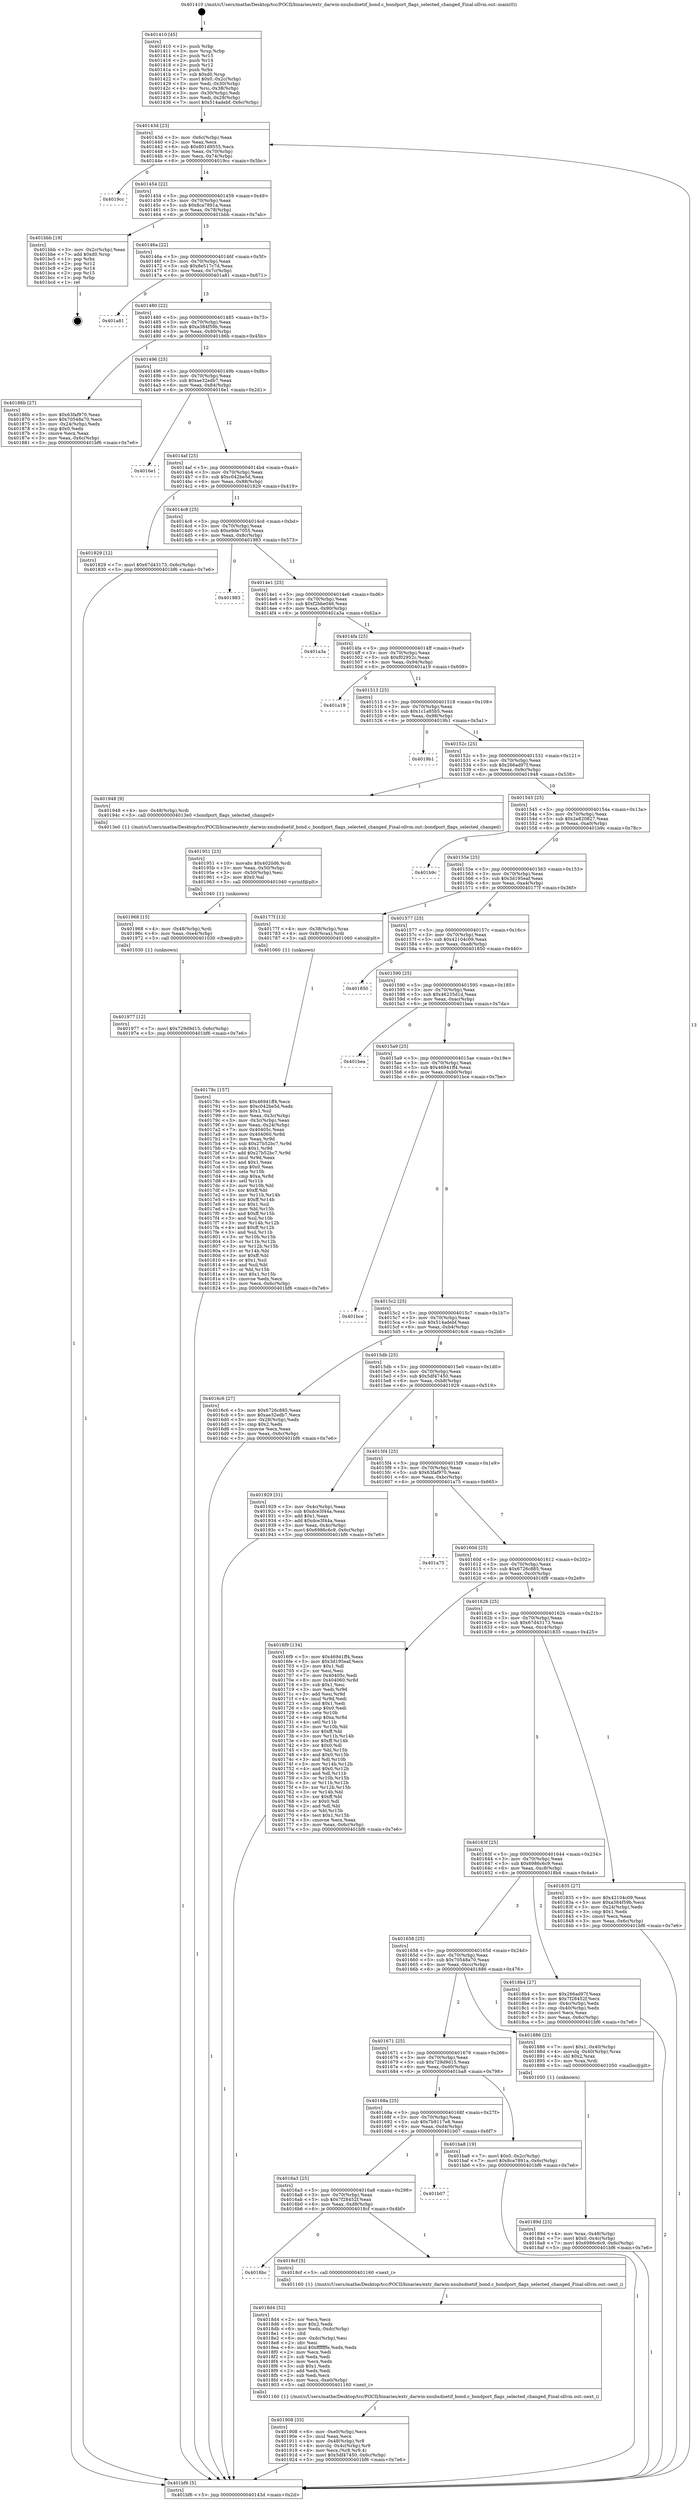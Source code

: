 digraph "0x401410" {
  label = "0x401410 (/mnt/c/Users/mathe/Desktop/tcc/POCII/binaries/extr_darwin-xnubsdnetif_bond.c_bondport_flags_selected_changed_Final-ollvm.out::main(0))"
  labelloc = "t"
  node[shape=record]

  Entry [label="",width=0.3,height=0.3,shape=circle,fillcolor=black,style=filled]
  "0x40143d" [label="{
     0x40143d [23]\l
     | [instrs]\l
     &nbsp;&nbsp;0x40143d \<+3\>: mov -0x6c(%rbp),%eax\l
     &nbsp;&nbsp;0x401440 \<+2\>: mov %eax,%ecx\l
     &nbsp;&nbsp;0x401442 \<+6\>: sub $0x801d9555,%ecx\l
     &nbsp;&nbsp;0x401448 \<+3\>: mov %eax,-0x70(%rbp)\l
     &nbsp;&nbsp;0x40144b \<+3\>: mov %ecx,-0x74(%rbp)\l
     &nbsp;&nbsp;0x40144e \<+6\>: je 00000000004019cc \<main+0x5bc\>\l
  }"]
  "0x4019cc" [label="{
     0x4019cc\l
  }", style=dashed]
  "0x401454" [label="{
     0x401454 [22]\l
     | [instrs]\l
     &nbsp;&nbsp;0x401454 \<+5\>: jmp 0000000000401459 \<main+0x49\>\l
     &nbsp;&nbsp;0x401459 \<+3\>: mov -0x70(%rbp),%eax\l
     &nbsp;&nbsp;0x40145c \<+5\>: sub $0x8ca7891a,%eax\l
     &nbsp;&nbsp;0x401461 \<+3\>: mov %eax,-0x78(%rbp)\l
     &nbsp;&nbsp;0x401464 \<+6\>: je 0000000000401bbb \<main+0x7ab\>\l
  }"]
  Exit [label="",width=0.3,height=0.3,shape=circle,fillcolor=black,style=filled,peripheries=2]
  "0x401bbb" [label="{
     0x401bbb [19]\l
     | [instrs]\l
     &nbsp;&nbsp;0x401bbb \<+3\>: mov -0x2c(%rbp),%eax\l
     &nbsp;&nbsp;0x401bbe \<+7\>: add $0xd0,%rsp\l
     &nbsp;&nbsp;0x401bc5 \<+1\>: pop %rbx\l
     &nbsp;&nbsp;0x401bc6 \<+2\>: pop %r12\l
     &nbsp;&nbsp;0x401bc8 \<+2\>: pop %r14\l
     &nbsp;&nbsp;0x401bca \<+2\>: pop %r15\l
     &nbsp;&nbsp;0x401bcc \<+1\>: pop %rbp\l
     &nbsp;&nbsp;0x401bcd \<+1\>: ret\l
  }"]
  "0x40146a" [label="{
     0x40146a [22]\l
     | [instrs]\l
     &nbsp;&nbsp;0x40146a \<+5\>: jmp 000000000040146f \<main+0x5f\>\l
     &nbsp;&nbsp;0x40146f \<+3\>: mov -0x70(%rbp),%eax\l
     &nbsp;&nbsp;0x401472 \<+5\>: sub $0x8e517c7d,%eax\l
     &nbsp;&nbsp;0x401477 \<+3\>: mov %eax,-0x7c(%rbp)\l
     &nbsp;&nbsp;0x40147a \<+6\>: je 0000000000401a81 \<main+0x671\>\l
  }"]
  "0x401977" [label="{
     0x401977 [12]\l
     | [instrs]\l
     &nbsp;&nbsp;0x401977 \<+7\>: movl $0x729d9d15,-0x6c(%rbp)\l
     &nbsp;&nbsp;0x40197e \<+5\>: jmp 0000000000401bf6 \<main+0x7e6\>\l
  }"]
  "0x401a81" [label="{
     0x401a81\l
  }", style=dashed]
  "0x401480" [label="{
     0x401480 [22]\l
     | [instrs]\l
     &nbsp;&nbsp;0x401480 \<+5\>: jmp 0000000000401485 \<main+0x75\>\l
     &nbsp;&nbsp;0x401485 \<+3\>: mov -0x70(%rbp),%eax\l
     &nbsp;&nbsp;0x401488 \<+5\>: sub $0xa384f59b,%eax\l
     &nbsp;&nbsp;0x40148d \<+3\>: mov %eax,-0x80(%rbp)\l
     &nbsp;&nbsp;0x401490 \<+6\>: je 000000000040186b \<main+0x45b\>\l
  }"]
  "0x401968" [label="{
     0x401968 [15]\l
     | [instrs]\l
     &nbsp;&nbsp;0x401968 \<+4\>: mov -0x48(%rbp),%rdi\l
     &nbsp;&nbsp;0x40196c \<+6\>: mov %eax,-0xe4(%rbp)\l
     &nbsp;&nbsp;0x401972 \<+5\>: call 0000000000401030 \<free@plt\>\l
     | [calls]\l
     &nbsp;&nbsp;0x401030 \{1\} (unknown)\l
  }"]
  "0x40186b" [label="{
     0x40186b [27]\l
     | [instrs]\l
     &nbsp;&nbsp;0x40186b \<+5\>: mov $0x63faf970,%eax\l
     &nbsp;&nbsp;0x401870 \<+5\>: mov $0x70548a70,%ecx\l
     &nbsp;&nbsp;0x401875 \<+3\>: mov -0x24(%rbp),%edx\l
     &nbsp;&nbsp;0x401878 \<+3\>: cmp $0x0,%edx\l
     &nbsp;&nbsp;0x40187b \<+3\>: cmove %ecx,%eax\l
     &nbsp;&nbsp;0x40187e \<+3\>: mov %eax,-0x6c(%rbp)\l
     &nbsp;&nbsp;0x401881 \<+5\>: jmp 0000000000401bf6 \<main+0x7e6\>\l
  }"]
  "0x401496" [label="{
     0x401496 [25]\l
     | [instrs]\l
     &nbsp;&nbsp;0x401496 \<+5\>: jmp 000000000040149b \<main+0x8b\>\l
     &nbsp;&nbsp;0x40149b \<+3\>: mov -0x70(%rbp),%eax\l
     &nbsp;&nbsp;0x40149e \<+5\>: sub $0xae32edb7,%eax\l
     &nbsp;&nbsp;0x4014a3 \<+6\>: mov %eax,-0x84(%rbp)\l
     &nbsp;&nbsp;0x4014a9 \<+6\>: je 00000000004016e1 \<main+0x2d1\>\l
  }"]
  "0x401951" [label="{
     0x401951 [23]\l
     | [instrs]\l
     &nbsp;&nbsp;0x401951 \<+10\>: movabs $0x4020d6,%rdi\l
     &nbsp;&nbsp;0x40195b \<+3\>: mov %eax,-0x50(%rbp)\l
     &nbsp;&nbsp;0x40195e \<+3\>: mov -0x50(%rbp),%esi\l
     &nbsp;&nbsp;0x401961 \<+2\>: mov $0x0,%al\l
     &nbsp;&nbsp;0x401963 \<+5\>: call 0000000000401040 \<printf@plt\>\l
     | [calls]\l
     &nbsp;&nbsp;0x401040 \{1\} (unknown)\l
  }"]
  "0x4016e1" [label="{
     0x4016e1\l
  }", style=dashed]
  "0x4014af" [label="{
     0x4014af [25]\l
     | [instrs]\l
     &nbsp;&nbsp;0x4014af \<+5\>: jmp 00000000004014b4 \<main+0xa4\>\l
     &nbsp;&nbsp;0x4014b4 \<+3\>: mov -0x70(%rbp),%eax\l
     &nbsp;&nbsp;0x4014b7 \<+5\>: sub $0xc042be5d,%eax\l
     &nbsp;&nbsp;0x4014bc \<+6\>: mov %eax,-0x88(%rbp)\l
     &nbsp;&nbsp;0x4014c2 \<+6\>: je 0000000000401829 \<main+0x419\>\l
  }"]
  "0x401908" [label="{
     0x401908 [33]\l
     | [instrs]\l
     &nbsp;&nbsp;0x401908 \<+6\>: mov -0xe0(%rbp),%ecx\l
     &nbsp;&nbsp;0x40190e \<+3\>: imul %eax,%ecx\l
     &nbsp;&nbsp;0x401911 \<+4\>: mov -0x48(%rbp),%r8\l
     &nbsp;&nbsp;0x401915 \<+4\>: movslq -0x4c(%rbp),%r9\l
     &nbsp;&nbsp;0x401919 \<+4\>: mov %ecx,(%r8,%r9,4)\l
     &nbsp;&nbsp;0x40191d \<+7\>: movl $0x5df47450,-0x6c(%rbp)\l
     &nbsp;&nbsp;0x401924 \<+5\>: jmp 0000000000401bf6 \<main+0x7e6\>\l
  }"]
  "0x401829" [label="{
     0x401829 [12]\l
     | [instrs]\l
     &nbsp;&nbsp;0x401829 \<+7\>: movl $0x67d43173,-0x6c(%rbp)\l
     &nbsp;&nbsp;0x401830 \<+5\>: jmp 0000000000401bf6 \<main+0x7e6\>\l
  }"]
  "0x4014c8" [label="{
     0x4014c8 [25]\l
     | [instrs]\l
     &nbsp;&nbsp;0x4014c8 \<+5\>: jmp 00000000004014cd \<main+0xbd\>\l
     &nbsp;&nbsp;0x4014cd \<+3\>: mov -0x70(%rbp),%eax\l
     &nbsp;&nbsp;0x4014d0 \<+5\>: sub $0xe9de7055,%eax\l
     &nbsp;&nbsp;0x4014d5 \<+6\>: mov %eax,-0x8c(%rbp)\l
     &nbsp;&nbsp;0x4014db \<+6\>: je 0000000000401983 \<main+0x573\>\l
  }"]
  "0x4018d4" [label="{
     0x4018d4 [52]\l
     | [instrs]\l
     &nbsp;&nbsp;0x4018d4 \<+2\>: xor %ecx,%ecx\l
     &nbsp;&nbsp;0x4018d6 \<+5\>: mov $0x2,%edx\l
     &nbsp;&nbsp;0x4018db \<+6\>: mov %edx,-0xdc(%rbp)\l
     &nbsp;&nbsp;0x4018e1 \<+1\>: cltd\l
     &nbsp;&nbsp;0x4018e2 \<+6\>: mov -0xdc(%rbp),%esi\l
     &nbsp;&nbsp;0x4018e8 \<+2\>: idiv %esi\l
     &nbsp;&nbsp;0x4018ea \<+6\>: imul $0xfffffffe,%edx,%edx\l
     &nbsp;&nbsp;0x4018f0 \<+2\>: mov %ecx,%edi\l
     &nbsp;&nbsp;0x4018f2 \<+2\>: sub %edx,%edi\l
     &nbsp;&nbsp;0x4018f4 \<+2\>: mov %ecx,%edx\l
     &nbsp;&nbsp;0x4018f6 \<+3\>: sub $0x1,%edx\l
     &nbsp;&nbsp;0x4018f9 \<+2\>: add %edx,%edi\l
     &nbsp;&nbsp;0x4018fb \<+2\>: sub %edi,%ecx\l
     &nbsp;&nbsp;0x4018fd \<+6\>: mov %ecx,-0xe0(%rbp)\l
     &nbsp;&nbsp;0x401903 \<+5\>: call 0000000000401160 \<next_i\>\l
     | [calls]\l
     &nbsp;&nbsp;0x401160 \{1\} (/mnt/c/Users/mathe/Desktop/tcc/POCII/binaries/extr_darwin-xnubsdnetif_bond.c_bondport_flags_selected_changed_Final-ollvm.out::next_i)\l
  }"]
  "0x401983" [label="{
     0x401983\l
  }", style=dashed]
  "0x4014e1" [label="{
     0x4014e1 [25]\l
     | [instrs]\l
     &nbsp;&nbsp;0x4014e1 \<+5\>: jmp 00000000004014e6 \<main+0xd6\>\l
     &nbsp;&nbsp;0x4014e6 \<+3\>: mov -0x70(%rbp),%eax\l
     &nbsp;&nbsp;0x4014e9 \<+5\>: sub $0xf2bbe046,%eax\l
     &nbsp;&nbsp;0x4014ee \<+6\>: mov %eax,-0x90(%rbp)\l
     &nbsp;&nbsp;0x4014f4 \<+6\>: je 0000000000401a3a \<main+0x62a\>\l
  }"]
  "0x4016bc" [label="{
     0x4016bc\l
  }", style=dashed]
  "0x401a3a" [label="{
     0x401a3a\l
  }", style=dashed]
  "0x4014fa" [label="{
     0x4014fa [25]\l
     | [instrs]\l
     &nbsp;&nbsp;0x4014fa \<+5\>: jmp 00000000004014ff \<main+0xef\>\l
     &nbsp;&nbsp;0x4014ff \<+3\>: mov -0x70(%rbp),%eax\l
     &nbsp;&nbsp;0x401502 \<+5\>: sub $0xf02952c,%eax\l
     &nbsp;&nbsp;0x401507 \<+6\>: mov %eax,-0x94(%rbp)\l
     &nbsp;&nbsp;0x40150d \<+6\>: je 0000000000401a19 \<main+0x609\>\l
  }"]
  "0x4018cf" [label="{
     0x4018cf [5]\l
     | [instrs]\l
     &nbsp;&nbsp;0x4018cf \<+5\>: call 0000000000401160 \<next_i\>\l
     | [calls]\l
     &nbsp;&nbsp;0x401160 \{1\} (/mnt/c/Users/mathe/Desktop/tcc/POCII/binaries/extr_darwin-xnubsdnetif_bond.c_bondport_flags_selected_changed_Final-ollvm.out::next_i)\l
  }"]
  "0x401a19" [label="{
     0x401a19\l
  }", style=dashed]
  "0x401513" [label="{
     0x401513 [25]\l
     | [instrs]\l
     &nbsp;&nbsp;0x401513 \<+5\>: jmp 0000000000401518 \<main+0x108\>\l
     &nbsp;&nbsp;0x401518 \<+3\>: mov -0x70(%rbp),%eax\l
     &nbsp;&nbsp;0x40151b \<+5\>: sub $0x1c1a85b5,%eax\l
     &nbsp;&nbsp;0x401520 \<+6\>: mov %eax,-0x98(%rbp)\l
     &nbsp;&nbsp;0x401526 \<+6\>: je 00000000004019b1 \<main+0x5a1\>\l
  }"]
  "0x4016a3" [label="{
     0x4016a3 [25]\l
     | [instrs]\l
     &nbsp;&nbsp;0x4016a3 \<+5\>: jmp 00000000004016a8 \<main+0x298\>\l
     &nbsp;&nbsp;0x4016a8 \<+3\>: mov -0x70(%rbp),%eax\l
     &nbsp;&nbsp;0x4016ab \<+5\>: sub $0x7f28452f,%eax\l
     &nbsp;&nbsp;0x4016b0 \<+6\>: mov %eax,-0xd8(%rbp)\l
     &nbsp;&nbsp;0x4016b6 \<+6\>: je 00000000004018cf \<main+0x4bf\>\l
  }"]
  "0x4019b1" [label="{
     0x4019b1\l
  }", style=dashed]
  "0x40152c" [label="{
     0x40152c [25]\l
     | [instrs]\l
     &nbsp;&nbsp;0x40152c \<+5\>: jmp 0000000000401531 \<main+0x121\>\l
     &nbsp;&nbsp;0x401531 \<+3\>: mov -0x70(%rbp),%eax\l
     &nbsp;&nbsp;0x401534 \<+5\>: sub $0x266ad97f,%eax\l
     &nbsp;&nbsp;0x401539 \<+6\>: mov %eax,-0x9c(%rbp)\l
     &nbsp;&nbsp;0x40153f \<+6\>: je 0000000000401948 \<main+0x538\>\l
  }"]
  "0x401b07" [label="{
     0x401b07\l
  }", style=dashed]
  "0x401948" [label="{
     0x401948 [9]\l
     | [instrs]\l
     &nbsp;&nbsp;0x401948 \<+4\>: mov -0x48(%rbp),%rdi\l
     &nbsp;&nbsp;0x40194c \<+5\>: call 00000000004013e0 \<bondport_flags_selected_changed\>\l
     | [calls]\l
     &nbsp;&nbsp;0x4013e0 \{1\} (/mnt/c/Users/mathe/Desktop/tcc/POCII/binaries/extr_darwin-xnubsdnetif_bond.c_bondport_flags_selected_changed_Final-ollvm.out::bondport_flags_selected_changed)\l
  }"]
  "0x401545" [label="{
     0x401545 [25]\l
     | [instrs]\l
     &nbsp;&nbsp;0x401545 \<+5\>: jmp 000000000040154a \<main+0x13a\>\l
     &nbsp;&nbsp;0x40154a \<+3\>: mov -0x70(%rbp),%eax\l
     &nbsp;&nbsp;0x40154d \<+5\>: sub $0x2e820827,%eax\l
     &nbsp;&nbsp;0x401552 \<+6\>: mov %eax,-0xa0(%rbp)\l
     &nbsp;&nbsp;0x401558 \<+6\>: je 0000000000401b9c \<main+0x78c\>\l
  }"]
  "0x40168a" [label="{
     0x40168a [25]\l
     | [instrs]\l
     &nbsp;&nbsp;0x40168a \<+5\>: jmp 000000000040168f \<main+0x27f\>\l
     &nbsp;&nbsp;0x40168f \<+3\>: mov -0x70(%rbp),%eax\l
     &nbsp;&nbsp;0x401692 \<+5\>: sub $0x7b9117e8,%eax\l
     &nbsp;&nbsp;0x401697 \<+6\>: mov %eax,-0xd4(%rbp)\l
     &nbsp;&nbsp;0x40169d \<+6\>: je 0000000000401b07 \<main+0x6f7\>\l
  }"]
  "0x401b9c" [label="{
     0x401b9c\l
  }", style=dashed]
  "0x40155e" [label="{
     0x40155e [25]\l
     | [instrs]\l
     &nbsp;&nbsp;0x40155e \<+5\>: jmp 0000000000401563 \<main+0x153\>\l
     &nbsp;&nbsp;0x401563 \<+3\>: mov -0x70(%rbp),%eax\l
     &nbsp;&nbsp;0x401566 \<+5\>: sub $0x3d195eaf,%eax\l
     &nbsp;&nbsp;0x40156b \<+6\>: mov %eax,-0xa4(%rbp)\l
     &nbsp;&nbsp;0x401571 \<+6\>: je 000000000040177f \<main+0x36f\>\l
  }"]
  "0x401ba8" [label="{
     0x401ba8 [19]\l
     | [instrs]\l
     &nbsp;&nbsp;0x401ba8 \<+7\>: movl $0x0,-0x2c(%rbp)\l
     &nbsp;&nbsp;0x401baf \<+7\>: movl $0x8ca7891a,-0x6c(%rbp)\l
     &nbsp;&nbsp;0x401bb6 \<+5\>: jmp 0000000000401bf6 \<main+0x7e6\>\l
  }"]
  "0x40177f" [label="{
     0x40177f [13]\l
     | [instrs]\l
     &nbsp;&nbsp;0x40177f \<+4\>: mov -0x38(%rbp),%rax\l
     &nbsp;&nbsp;0x401783 \<+4\>: mov 0x8(%rax),%rdi\l
     &nbsp;&nbsp;0x401787 \<+5\>: call 0000000000401060 \<atoi@plt\>\l
     | [calls]\l
     &nbsp;&nbsp;0x401060 \{1\} (unknown)\l
  }"]
  "0x401577" [label="{
     0x401577 [25]\l
     | [instrs]\l
     &nbsp;&nbsp;0x401577 \<+5\>: jmp 000000000040157c \<main+0x16c\>\l
     &nbsp;&nbsp;0x40157c \<+3\>: mov -0x70(%rbp),%eax\l
     &nbsp;&nbsp;0x40157f \<+5\>: sub $0x42104c09,%eax\l
     &nbsp;&nbsp;0x401584 \<+6\>: mov %eax,-0xa8(%rbp)\l
     &nbsp;&nbsp;0x40158a \<+6\>: je 0000000000401850 \<main+0x440\>\l
  }"]
  "0x40189d" [label="{
     0x40189d [23]\l
     | [instrs]\l
     &nbsp;&nbsp;0x40189d \<+4\>: mov %rax,-0x48(%rbp)\l
     &nbsp;&nbsp;0x4018a1 \<+7\>: movl $0x0,-0x4c(%rbp)\l
     &nbsp;&nbsp;0x4018a8 \<+7\>: movl $0x6986c6c9,-0x6c(%rbp)\l
     &nbsp;&nbsp;0x4018af \<+5\>: jmp 0000000000401bf6 \<main+0x7e6\>\l
  }"]
  "0x401850" [label="{
     0x401850\l
  }", style=dashed]
  "0x401590" [label="{
     0x401590 [25]\l
     | [instrs]\l
     &nbsp;&nbsp;0x401590 \<+5\>: jmp 0000000000401595 \<main+0x185\>\l
     &nbsp;&nbsp;0x401595 \<+3\>: mov -0x70(%rbp),%eax\l
     &nbsp;&nbsp;0x401598 \<+5\>: sub $0x46235d1d,%eax\l
     &nbsp;&nbsp;0x40159d \<+6\>: mov %eax,-0xac(%rbp)\l
     &nbsp;&nbsp;0x4015a3 \<+6\>: je 0000000000401bea \<main+0x7da\>\l
  }"]
  "0x401671" [label="{
     0x401671 [25]\l
     | [instrs]\l
     &nbsp;&nbsp;0x401671 \<+5\>: jmp 0000000000401676 \<main+0x266\>\l
     &nbsp;&nbsp;0x401676 \<+3\>: mov -0x70(%rbp),%eax\l
     &nbsp;&nbsp;0x401679 \<+5\>: sub $0x729d9d15,%eax\l
     &nbsp;&nbsp;0x40167e \<+6\>: mov %eax,-0xd0(%rbp)\l
     &nbsp;&nbsp;0x401684 \<+6\>: je 0000000000401ba8 \<main+0x798\>\l
  }"]
  "0x401bea" [label="{
     0x401bea\l
  }", style=dashed]
  "0x4015a9" [label="{
     0x4015a9 [25]\l
     | [instrs]\l
     &nbsp;&nbsp;0x4015a9 \<+5\>: jmp 00000000004015ae \<main+0x19e\>\l
     &nbsp;&nbsp;0x4015ae \<+3\>: mov -0x70(%rbp),%eax\l
     &nbsp;&nbsp;0x4015b1 \<+5\>: sub $0x46941ff4,%eax\l
     &nbsp;&nbsp;0x4015b6 \<+6\>: mov %eax,-0xb0(%rbp)\l
     &nbsp;&nbsp;0x4015bc \<+6\>: je 0000000000401bce \<main+0x7be\>\l
  }"]
  "0x401886" [label="{
     0x401886 [23]\l
     | [instrs]\l
     &nbsp;&nbsp;0x401886 \<+7\>: movl $0x1,-0x40(%rbp)\l
     &nbsp;&nbsp;0x40188d \<+4\>: movslq -0x40(%rbp),%rax\l
     &nbsp;&nbsp;0x401891 \<+4\>: shl $0x2,%rax\l
     &nbsp;&nbsp;0x401895 \<+3\>: mov %rax,%rdi\l
     &nbsp;&nbsp;0x401898 \<+5\>: call 0000000000401050 \<malloc@plt\>\l
     | [calls]\l
     &nbsp;&nbsp;0x401050 \{1\} (unknown)\l
  }"]
  "0x401bce" [label="{
     0x401bce\l
  }", style=dashed]
  "0x4015c2" [label="{
     0x4015c2 [25]\l
     | [instrs]\l
     &nbsp;&nbsp;0x4015c2 \<+5\>: jmp 00000000004015c7 \<main+0x1b7\>\l
     &nbsp;&nbsp;0x4015c7 \<+3\>: mov -0x70(%rbp),%eax\l
     &nbsp;&nbsp;0x4015ca \<+5\>: sub $0x514adebf,%eax\l
     &nbsp;&nbsp;0x4015cf \<+6\>: mov %eax,-0xb4(%rbp)\l
     &nbsp;&nbsp;0x4015d5 \<+6\>: je 00000000004016c6 \<main+0x2b6\>\l
  }"]
  "0x401658" [label="{
     0x401658 [25]\l
     | [instrs]\l
     &nbsp;&nbsp;0x401658 \<+5\>: jmp 000000000040165d \<main+0x24d\>\l
     &nbsp;&nbsp;0x40165d \<+3\>: mov -0x70(%rbp),%eax\l
     &nbsp;&nbsp;0x401660 \<+5\>: sub $0x70548a70,%eax\l
     &nbsp;&nbsp;0x401665 \<+6\>: mov %eax,-0xcc(%rbp)\l
     &nbsp;&nbsp;0x40166b \<+6\>: je 0000000000401886 \<main+0x476\>\l
  }"]
  "0x4016c6" [label="{
     0x4016c6 [27]\l
     | [instrs]\l
     &nbsp;&nbsp;0x4016c6 \<+5\>: mov $0x6726c885,%eax\l
     &nbsp;&nbsp;0x4016cb \<+5\>: mov $0xae32edb7,%ecx\l
     &nbsp;&nbsp;0x4016d0 \<+3\>: mov -0x28(%rbp),%edx\l
     &nbsp;&nbsp;0x4016d3 \<+3\>: cmp $0x2,%edx\l
     &nbsp;&nbsp;0x4016d6 \<+3\>: cmovne %ecx,%eax\l
     &nbsp;&nbsp;0x4016d9 \<+3\>: mov %eax,-0x6c(%rbp)\l
     &nbsp;&nbsp;0x4016dc \<+5\>: jmp 0000000000401bf6 \<main+0x7e6\>\l
  }"]
  "0x4015db" [label="{
     0x4015db [25]\l
     | [instrs]\l
     &nbsp;&nbsp;0x4015db \<+5\>: jmp 00000000004015e0 \<main+0x1d0\>\l
     &nbsp;&nbsp;0x4015e0 \<+3\>: mov -0x70(%rbp),%eax\l
     &nbsp;&nbsp;0x4015e3 \<+5\>: sub $0x5df47450,%eax\l
     &nbsp;&nbsp;0x4015e8 \<+6\>: mov %eax,-0xb8(%rbp)\l
     &nbsp;&nbsp;0x4015ee \<+6\>: je 0000000000401929 \<main+0x519\>\l
  }"]
  "0x401bf6" [label="{
     0x401bf6 [5]\l
     | [instrs]\l
     &nbsp;&nbsp;0x401bf6 \<+5\>: jmp 000000000040143d \<main+0x2d\>\l
  }"]
  "0x401410" [label="{
     0x401410 [45]\l
     | [instrs]\l
     &nbsp;&nbsp;0x401410 \<+1\>: push %rbp\l
     &nbsp;&nbsp;0x401411 \<+3\>: mov %rsp,%rbp\l
     &nbsp;&nbsp;0x401414 \<+2\>: push %r15\l
     &nbsp;&nbsp;0x401416 \<+2\>: push %r14\l
     &nbsp;&nbsp;0x401418 \<+2\>: push %r12\l
     &nbsp;&nbsp;0x40141a \<+1\>: push %rbx\l
     &nbsp;&nbsp;0x40141b \<+7\>: sub $0xd0,%rsp\l
     &nbsp;&nbsp;0x401422 \<+7\>: movl $0x0,-0x2c(%rbp)\l
     &nbsp;&nbsp;0x401429 \<+3\>: mov %edi,-0x30(%rbp)\l
     &nbsp;&nbsp;0x40142c \<+4\>: mov %rsi,-0x38(%rbp)\l
     &nbsp;&nbsp;0x401430 \<+3\>: mov -0x30(%rbp),%edi\l
     &nbsp;&nbsp;0x401433 \<+3\>: mov %edi,-0x28(%rbp)\l
     &nbsp;&nbsp;0x401436 \<+7\>: movl $0x514adebf,-0x6c(%rbp)\l
  }"]
  "0x4018b4" [label="{
     0x4018b4 [27]\l
     | [instrs]\l
     &nbsp;&nbsp;0x4018b4 \<+5\>: mov $0x266ad97f,%eax\l
     &nbsp;&nbsp;0x4018b9 \<+5\>: mov $0x7f28452f,%ecx\l
     &nbsp;&nbsp;0x4018be \<+3\>: mov -0x4c(%rbp),%edx\l
     &nbsp;&nbsp;0x4018c1 \<+3\>: cmp -0x40(%rbp),%edx\l
     &nbsp;&nbsp;0x4018c4 \<+3\>: cmovl %ecx,%eax\l
     &nbsp;&nbsp;0x4018c7 \<+3\>: mov %eax,-0x6c(%rbp)\l
     &nbsp;&nbsp;0x4018ca \<+5\>: jmp 0000000000401bf6 \<main+0x7e6\>\l
  }"]
  "0x401929" [label="{
     0x401929 [31]\l
     | [instrs]\l
     &nbsp;&nbsp;0x401929 \<+3\>: mov -0x4c(%rbp),%eax\l
     &nbsp;&nbsp;0x40192c \<+5\>: sub $0xdce3f44a,%eax\l
     &nbsp;&nbsp;0x401931 \<+3\>: add $0x1,%eax\l
     &nbsp;&nbsp;0x401934 \<+5\>: add $0xdce3f44a,%eax\l
     &nbsp;&nbsp;0x401939 \<+3\>: mov %eax,-0x4c(%rbp)\l
     &nbsp;&nbsp;0x40193c \<+7\>: movl $0x6986c6c9,-0x6c(%rbp)\l
     &nbsp;&nbsp;0x401943 \<+5\>: jmp 0000000000401bf6 \<main+0x7e6\>\l
  }"]
  "0x4015f4" [label="{
     0x4015f4 [25]\l
     | [instrs]\l
     &nbsp;&nbsp;0x4015f4 \<+5\>: jmp 00000000004015f9 \<main+0x1e9\>\l
     &nbsp;&nbsp;0x4015f9 \<+3\>: mov -0x70(%rbp),%eax\l
     &nbsp;&nbsp;0x4015fc \<+5\>: sub $0x63faf970,%eax\l
     &nbsp;&nbsp;0x401601 \<+6\>: mov %eax,-0xbc(%rbp)\l
     &nbsp;&nbsp;0x401607 \<+6\>: je 0000000000401a75 \<main+0x665\>\l
  }"]
  "0x40163f" [label="{
     0x40163f [25]\l
     | [instrs]\l
     &nbsp;&nbsp;0x40163f \<+5\>: jmp 0000000000401644 \<main+0x234\>\l
     &nbsp;&nbsp;0x401644 \<+3\>: mov -0x70(%rbp),%eax\l
     &nbsp;&nbsp;0x401647 \<+5\>: sub $0x6986c6c9,%eax\l
     &nbsp;&nbsp;0x40164c \<+6\>: mov %eax,-0xc8(%rbp)\l
     &nbsp;&nbsp;0x401652 \<+6\>: je 00000000004018b4 \<main+0x4a4\>\l
  }"]
  "0x401a75" [label="{
     0x401a75\l
  }", style=dashed]
  "0x40160d" [label="{
     0x40160d [25]\l
     | [instrs]\l
     &nbsp;&nbsp;0x40160d \<+5\>: jmp 0000000000401612 \<main+0x202\>\l
     &nbsp;&nbsp;0x401612 \<+3\>: mov -0x70(%rbp),%eax\l
     &nbsp;&nbsp;0x401615 \<+5\>: sub $0x6726c885,%eax\l
     &nbsp;&nbsp;0x40161a \<+6\>: mov %eax,-0xc0(%rbp)\l
     &nbsp;&nbsp;0x401620 \<+6\>: je 00000000004016f9 \<main+0x2e9\>\l
  }"]
  "0x401835" [label="{
     0x401835 [27]\l
     | [instrs]\l
     &nbsp;&nbsp;0x401835 \<+5\>: mov $0x42104c09,%eax\l
     &nbsp;&nbsp;0x40183a \<+5\>: mov $0xa384f59b,%ecx\l
     &nbsp;&nbsp;0x40183f \<+3\>: mov -0x24(%rbp),%edx\l
     &nbsp;&nbsp;0x401842 \<+3\>: cmp $0x1,%edx\l
     &nbsp;&nbsp;0x401845 \<+3\>: cmovl %ecx,%eax\l
     &nbsp;&nbsp;0x401848 \<+3\>: mov %eax,-0x6c(%rbp)\l
     &nbsp;&nbsp;0x40184b \<+5\>: jmp 0000000000401bf6 \<main+0x7e6\>\l
  }"]
  "0x4016f9" [label="{
     0x4016f9 [134]\l
     | [instrs]\l
     &nbsp;&nbsp;0x4016f9 \<+5\>: mov $0x46941ff4,%eax\l
     &nbsp;&nbsp;0x4016fe \<+5\>: mov $0x3d195eaf,%ecx\l
     &nbsp;&nbsp;0x401703 \<+2\>: mov $0x1,%dl\l
     &nbsp;&nbsp;0x401705 \<+2\>: xor %esi,%esi\l
     &nbsp;&nbsp;0x401707 \<+7\>: mov 0x40405c,%edi\l
     &nbsp;&nbsp;0x40170e \<+8\>: mov 0x404060,%r8d\l
     &nbsp;&nbsp;0x401716 \<+3\>: sub $0x1,%esi\l
     &nbsp;&nbsp;0x401719 \<+3\>: mov %edi,%r9d\l
     &nbsp;&nbsp;0x40171c \<+3\>: add %esi,%r9d\l
     &nbsp;&nbsp;0x40171f \<+4\>: imul %r9d,%edi\l
     &nbsp;&nbsp;0x401723 \<+3\>: and $0x1,%edi\l
     &nbsp;&nbsp;0x401726 \<+3\>: cmp $0x0,%edi\l
     &nbsp;&nbsp;0x401729 \<+4\>: sete %r10b\l
     &nbsp;&nbsp;0x40172d \<+4\>: cmp $0xa,%r8d\l
     &nbsp;&nbsp;0x401731 \<+4\>: setl %r11b\l
     &nbsp;&nbsp;0x401735 \<+3\>: mov %r10b,%bl\l
     &nbsp;&nbsp;0x401738 \<+3\>: xor $0xff,%bl\l
     &nbsp;&nbsp;0x40173b \<+3\>: mov %r11b,%r14b\l
     &nbsp;&nbsp;0x40173e \<+4\>: xor $0xff,%r14b\l
     &nbsp;&nbsp;0x401742 \<+3\>: xor $0x0,%dl\l
     &nbsp;&nbsp;0x401745 \<+3\>: mov %bl,%r15b\l
     &nbsp;&nbsp;0x401748 \<+4\>: and $0x0,%r15b\l
     &nbsp;&nbsp;0x40174c \<+3\>: and %dl,%r10b\l
     &nbsp;&nbsp;0x40174f \<+3\>: mov %r14b,%r12b\l
     &nbsp;&nbsp;0x401752 \<+4\>: and $0x0,%r12b\l
     &nbsp;&nbsp;0x401756 \<+3\>: and %dl,%r11b\l
     &nbsp;&nbsp;0x401759 \<+3\>: or %r10b,%r15b\l
     &nbsp;&nbsp;0x40175c \<+3\>: or %r11b,%r12b\l
     &nbsp;&nbsp;0x40175f \<+3\>: xor %r12b,%r15b\l
     &nbsp;&nbsp;0x401762 \<+3\>: or %r14b,%bl\l
     &nbsp;&nbsp;0x401765 \<+3\>: xor $0xff,%bl\l
     &nbsp;&nbsp;0x401768 \<+3\>: or $0x0,%dl\l
     &nbsp;&nbsp;0x40176b \<+2\>: and %dl,%bl\l
     &nbsp;&nbsp;0x40176d \<+3\>: or %bl,%r15b\l
     &nbsp;&nbsp;0x401770 \<+4\>: test $0x1,%r15b\l
     &nbsp;&nbsp;0x401774 \<+3\>: cmovne %ecx,%eax\l
     &nbsp;&nbsp;0x401777 \<+3\>: mov %eax,-0x6c(%rbp)\l
     &nbsp;&nbsp;0x40177a \<+5\>: jmp 0000000000401bf6 \<main+0x7e6\>\l
  }"]
  "0x401626" [label="{
     0x401626 [25]\l
     | [instrs]\l
     &nbsp;&nbsp;0x401626 \<+5\>: jmp 000000000040162b \<main+0x21b\>\l
     &nbsp;&nbsp;0x40162b \<+3\>: mov -0x70(%rbp),%eax\l
     &nbsp;&nbsp;0x40162e \<+5\>: sub $0x67d43173,%eax\l
     &nbsp;&nbsp;0x401633 \<+6\>: mov %eax,-0xc4(%rbp)\l
     &nbsp;&nbsp;0x401639 \<+6\>: je 0000000000401835 \<main+0x425\>\l
  }"]
  "0x40178c" [label="{
     0x40178c [157]\l
     | [instrs]\l
     &nbsp;&nbsp;0x40178c \<+5\>: mov $0x46941ff4,%ecx\l
     &nbsp;&nbsp;0x401791 \<+5\>: mov $0xc042be5d,%edx\l
     &nbsp;&nbsp;0x401796 \<+3\>: mov $0x1,%sil\l
     &nbsp;&nbsp;0x401799 \<+3\>: mov %eax,-0x3c(%rbp)\l
     &nbsp;&nbsp;0x40179c \<+3\>: mov -0x3c(%rbp),%eax\l
     &nbsp;&nbsp;0x40179f \<+3\>: mov %eax,-0x24(%rbp)\l
     &nbsp;&nbsp;0x4017a2 \<+7\>: mov 0x40405c,%eax\l
     &nbsp;&nbsp;0x4017a9 \<+8\>: mov 0x404060,%r8d\l
     &nbsp;&nbsp;0x4017b1 \<+3\>: mov %eax,%r9d\l
     &nbsp;&nbsp;0x4017b4 \<+7\>: sub $0x27b52bc7,%r9d\l
     &nbsp;&nbsp;0x4017bb \<+4\>: sub $0x1,%r9d\l
     &nbsp;&nbsp;0x4017bf \<+7\>: add $0x27b52bc7,%r9d\l
     &nbsp;&nbsp;0x4017c6 \<+4\>: imul %r9d,%eax\l
     &nbsp;&nbsp;0x4017ca \<+3\>: and $0x1,%eax\l
     &nbsp;&nbsp;0x4017cd \<+3\>: cmp $0x0,%eax\l
     &nbsp;&nbsp;0x4017d0 \<+4\>: sete %r10b\l
     &nbsp;&nbsp;0x4017d4 \<+4\>: cmp $0xa,%r8d\l
     &nbsp;&nbsp;0x4017d8 \<+4\>: setl %r11b\l
     &nbsp;&nbsp;0x4017dc \<+3\>: mov %r10b,%bl\l
     &nbsp;&nbsp;0x4017df \<+3\>: xor $0xff,%bl\l
     &nbsp;&nbsp;0x4017e2 \<+3\>: mov %r11b,%r14b\l
     &nbsp;&nbsp;0x4017e5 \<+4\>: xor $0xff,%r14b\l
     &nbsp;&nbsp;0x4017e9 \<+4\>: xor $0x1,%sil\l
     &nbsp;&nbsp;0x4017ed \<+3\>: mov %bl,%r15b\l
     &nbsp;&nbsp;0x4017f0 \<+4\>: and $0xff,%r15b\l
     &nbsp;&nbsp;0x4017f4 \<+3\>: and %sil,%r10b\l
     &nbsp;&nbsp;0x4017f7 \<+3\>: mov %r14b,%r12b\l
     &nbsp;&nbsp;0x4017fa \<+4\>: and $0xff,%r12b\l
     &nbsp;&nbsp;0x4017fe \<+3\>: and %sil,%r11b\l
     &nbsp;&nbsp;0x401801 \<+3\>: or %r10b,%r15b\l
     &nbsp;&nbsp;0x401804 \<+3\>: or %r11b,%r12b\l
     &nbsp;&nbsp;0x401807 \<+3\>: xor %r12b,%r15b\l
     &nbsp;&nbsp;0x40180a \<+3\>: or %r14b,%bl\l
     &nbsp;&nbsp;0x40180d \<+3\>: xor $0xff,%bl\l
     &nbsp;&nbsp;0x401810 \<+4\>: or $0x1,%sil\l
     &nbsp;&nbsp;0x401814 \<+3\>: and %sil,%bl\l
     &nbsp;&nbsp;0x401817 \<+3\>: or %bl,%r15b\l
     &nbsp;&nbsp;0x40181a \<+4\>: test $0x1,%r15b\l
     &nbsp;&nbsp;0x40181e \<+3\>: cmovne %edx,%ecx\l
     &nbsp;&nbsp;0x401821 \<+3\>: mov %ecx,-0x6c(%rbp)\l
     &nbsp;&nbsp;0x401824 \<+5\>: jmp 0000000000401bf6 \<main+0x7e6\>\l
  }"]
  Entry -> "0x401410" [label=" 1"]
  "0x40143d" -> "0x4019cc" [label=" 0"]
  "0x40143d" -> "0x401454" [label=" 14"]
  "0x401bbb" -> Exit [label=" 1"]
  "0x401454" -> "0x401bbb" [label=" 1"]
  "0x401454" -> "0x40146a" [label=" 13"]
  "0x401ba8" -> "0x401bf6" [label=" 1"]
  "0x40146a" -> "0x401a81" [label=" 0"]
  "0x40146a" -> "0x401480" [label=" 13"]
  "0x401977" -> "0x401bf6" [label=" 1"]
  "0x401480" -> "0x40186b" [label=" 1"]
  "0x401480" -> "0x401496" [label=" 12"]
  "0x401968" -> "0x401977" [label=" 1"]
  "0x401496" -> "0x4016e1" [label=" 0"]
  "0x401496" -> "0x4014af" [label=" 12"]
  "0x401951" -> "0x401968" [label=" 1"]
  "0x4014af" -> "0x401829" [label=" 1"]
  "0x4014af" -> "0x4014c8" [label=" 11"]
  "0x401948" -> "0x401951" [label=" 1"]
  "0x4014c8" -> "0x401983" [label=" 0"]
  "0x4014c8" -> "0x4014e1" [label=" 11"]
  "0x401929" -> "0x401bf6" [label=" 1"]
  "0x4014e1" -> "0x401a3a" [label=" 0"]
  "0x4014e1" -> "0x4014fa" [label=" 11"]
  "0x401908" -> "0x401bf6" [label=" 1"]
  "0x4014fa" -> "0x401a19" [label=" 0"]
  "0x4014fa" -> "0x401513" [label=" 11"]
  "0x4018d4" -> "0x401908" [label=" 1"]
  "0x401513" -> "0x4019b1" [label=" 0"]
  "0x401513" -> "0x40152c" [label=" 11"]
  "0x4016a3" -> "0x4016bc" [label=" 0"]
  "0x40152c" -> "0x401948" [label=" 1"]
  "0x40152c" -> "0x401545" [label=" 10"]
  "0x4016a3" -> "0x4018cf" [label=" 1"]
  "0x401545" -> "0x401b9c" [label=" 0"]
  "0x401545" -> "0x40155e" [label=" 10"]
  "0x40168a" -> "0x4016a3" [label=" 1"]
  "0x40155e" -> "0x40177f" [label=" 1"]
  "0x40155e" -> "0x401577" [label=" 9"]
  "0x40168a" -> "0x401b07" [label=" 0"]
  "0x401577" -> "0x401850" [label=" 0"]
  "0x401577" -> "0x401590" [label=" 9"]
  "0x401671" -> "0x40168a" [label=" 1"]
  "0x401590" -> "0x401bea" [label=" 0"]
  "0x401590" -> "0x4015a9" [label=" 9"]
  "0x401671" -> "0x401ba8" [label=" 1"]
  "0x4015a9" -> "0x401bce" [label=" 0"]
  "0x4015a9" -> "0x4015c2" [label=" 9"]
  "0x4018cf" -> "0x4018d4" [label=" 1"]
  "0x4015c2" -> "0x4016c6" [label=" 1"]
  "0x4015c2" -> "0x4015db" [label=" 8"]
  "0x4016c6" -> "0x401bf6" [label=" 1"]
  "0x401410" -> "0x40143d" [label=" 1"]
  "0x401bf6" -> "0x40143d" [label=" 13"]
  "0x40189d" -> "0x401bf6" [label=" 1"]
  "0x4015db" -> "0x401929" [label=" 1"]
  "0x4015db" -> "0x4015f4" [label=" 7"]
  "0x401886" -> "0x40189d" [label=" 1"]
  "0x4015f4" -> "0x401a75" [label=" 0"]
  "0x4015f4" -> "0x40160d" [label=" 7"]
  "0x401658" -> "0x401886" [label=" 1"]
  "0x40160d" -> "0x4016f9" [label=" 1"]
  "0x40160d" -> "0x401626" [label=" 6"]
  "0x4016f9" -> "0x401bf6" [label=" 1"]
  "0x40177f" -> "0x40178c" [label=" 1"]
  "0x40178c" -> "0x401bf6" [label=" 1"]
  "0x401829" -> "0x401bf6" [label=" 1"]
  "0x4018b4" -> "0x401bf6" [label=" 2"]
  "0x401626" -> "0x401835" [label=" 1"]
  "0x401626" -> "0x40163f" [label=" 5"]
  "0x401835" -> "0x401bf6" [label=" 1"]
  "0x40186b" -> "0x401bf6" [label=" 1"]
  "0x401658" -> "0x401671" [label=" 2"]
  "0x40163f" -> "0x4018b4" [label=" 2"]
  "0x40163f" -> "0x401658" [label=" 3"]
}
